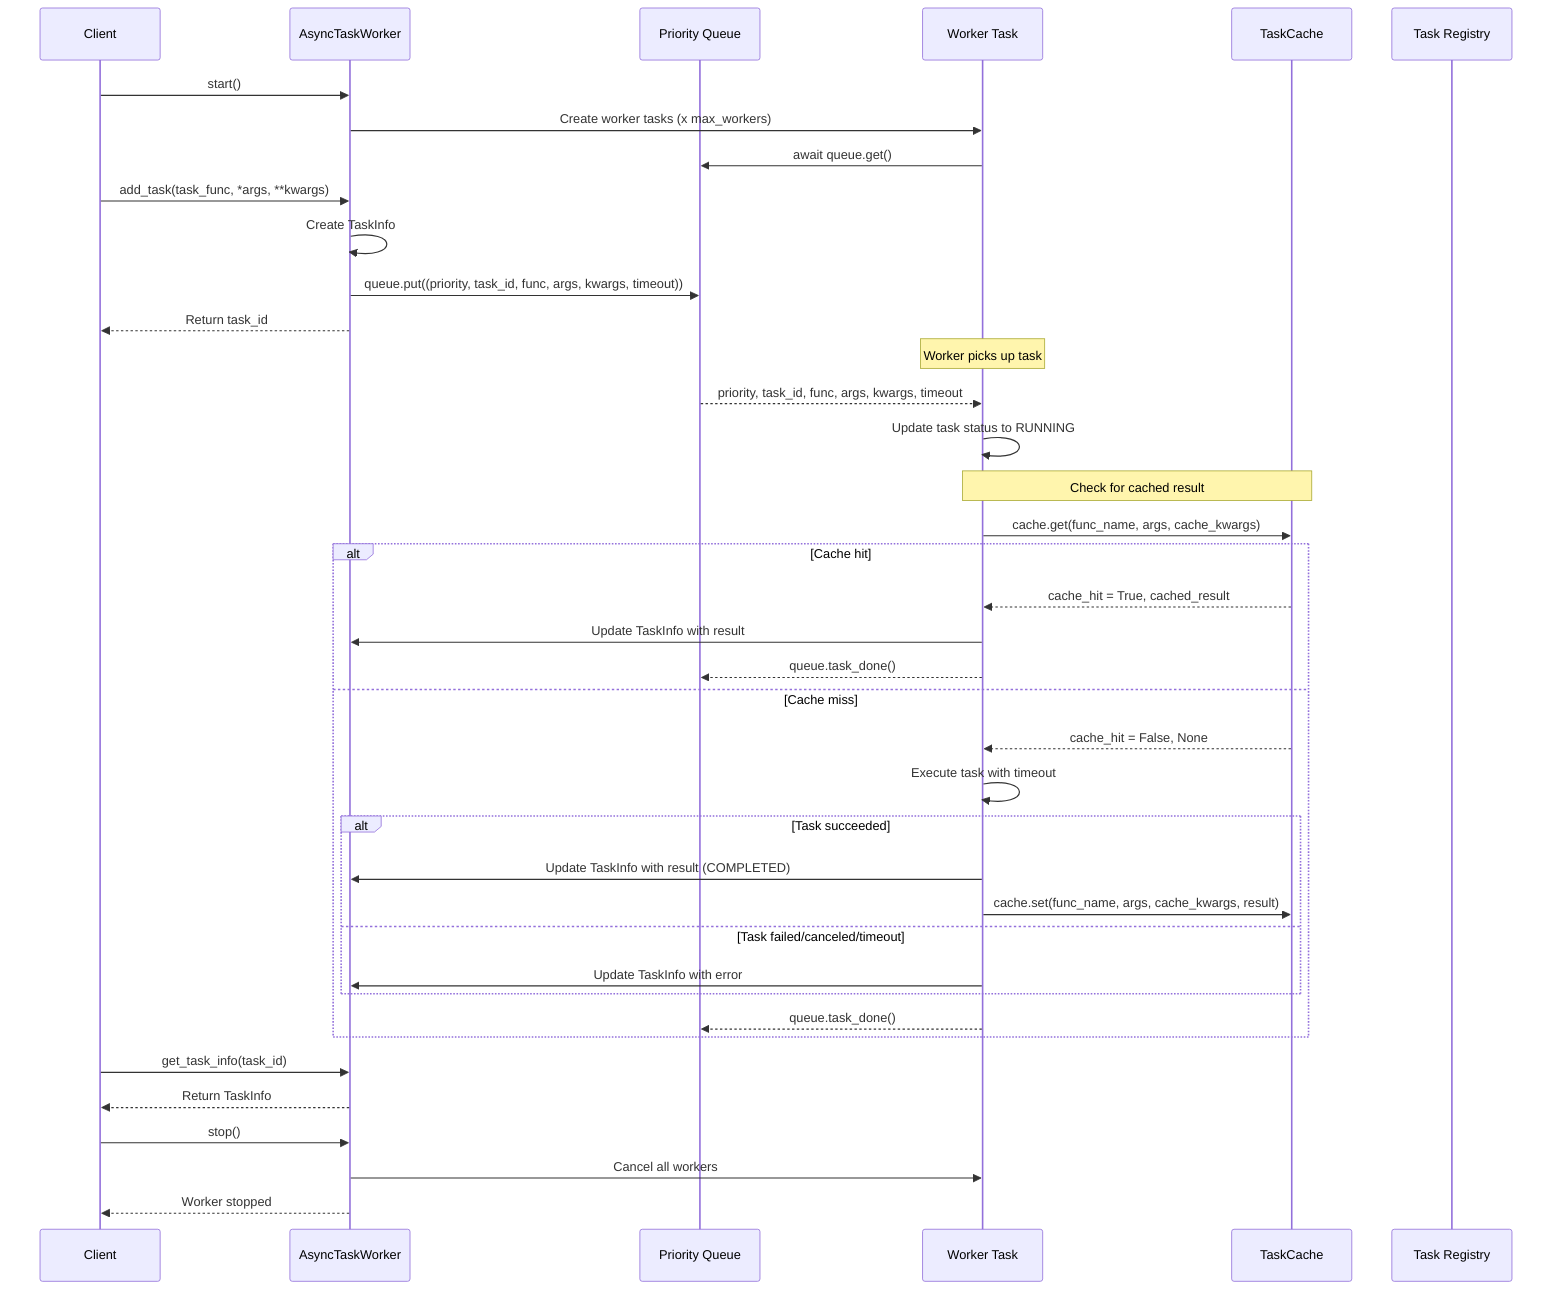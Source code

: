 sequenceDiagram
    participant Client
    participant AsyncTaskWorker
    participant Queue as Priority Queue
    participant Worker as Worker Task
    participant TaskCache
    participant Registry as Task Registry

    Client->>AsyncTaskWorker: start()
    AsyncTaskWorker->>Worker: Create worker tasks (x max_workers)
    Worker->>Queue: await queue.get()

    Client->>AsyncTaskWorker: add_task(task_func, *args, **kwargs)
    AsyncTaskWorker->>AsyncTaskWorker: Create TaskInfo
    AsyncTaskWorker->>Queue: queue.put((priority, task_id, func, args, kwargs, timeout))
    AsyncTaskWorker-->>Client: Return task_id

    Note over Worker: Worker picks up task
    Queue-->>Worker: priority, task_id, func, args, kwargs, timeout
    Worker->>Worker: Update task status to RUNNING

    Note over Worker, TaskCache: Check for cached result
    Worker->>TaskCache: cache.get(func_name, args, cache_kwargs)

    alt Cache hit
        TaskCache-->>Worker: cache_hit = True, cached_result
        Worker->>AsyncTaskWorker: Update TaskInfo with result
        Worker-->>Queue: queue.task_done()
    else Cache miss
        TaskCache-->>Worker: cache_hit = False, None
        Worker->>Worker: Execute task with timeout

        alt Task succeeded
            Worker->>AsyncTaskWorker: Update TaskInfo with result (COMPLETED)
            Worker->>TaskCache: cache.set(func_name, args, cache_kwargs, result)
        else Task failed/canceled/timeout
            Worker->>AsyncTaskWorker: Update TaskInfo with error
        end

        Worker-->>Queue: queue.task_done()
    end

    Client->>AsyncTaskWorker: get_task_info(task_id)
    AsyncTaskWorker-->>Client: Return TaskInfo

    Client->>AsyncTaskWorker: stop()
    AsyncTaskWorker->>Worker: Cancel all workers
    AsyncTaskWorker-->>Client: Worker stopped